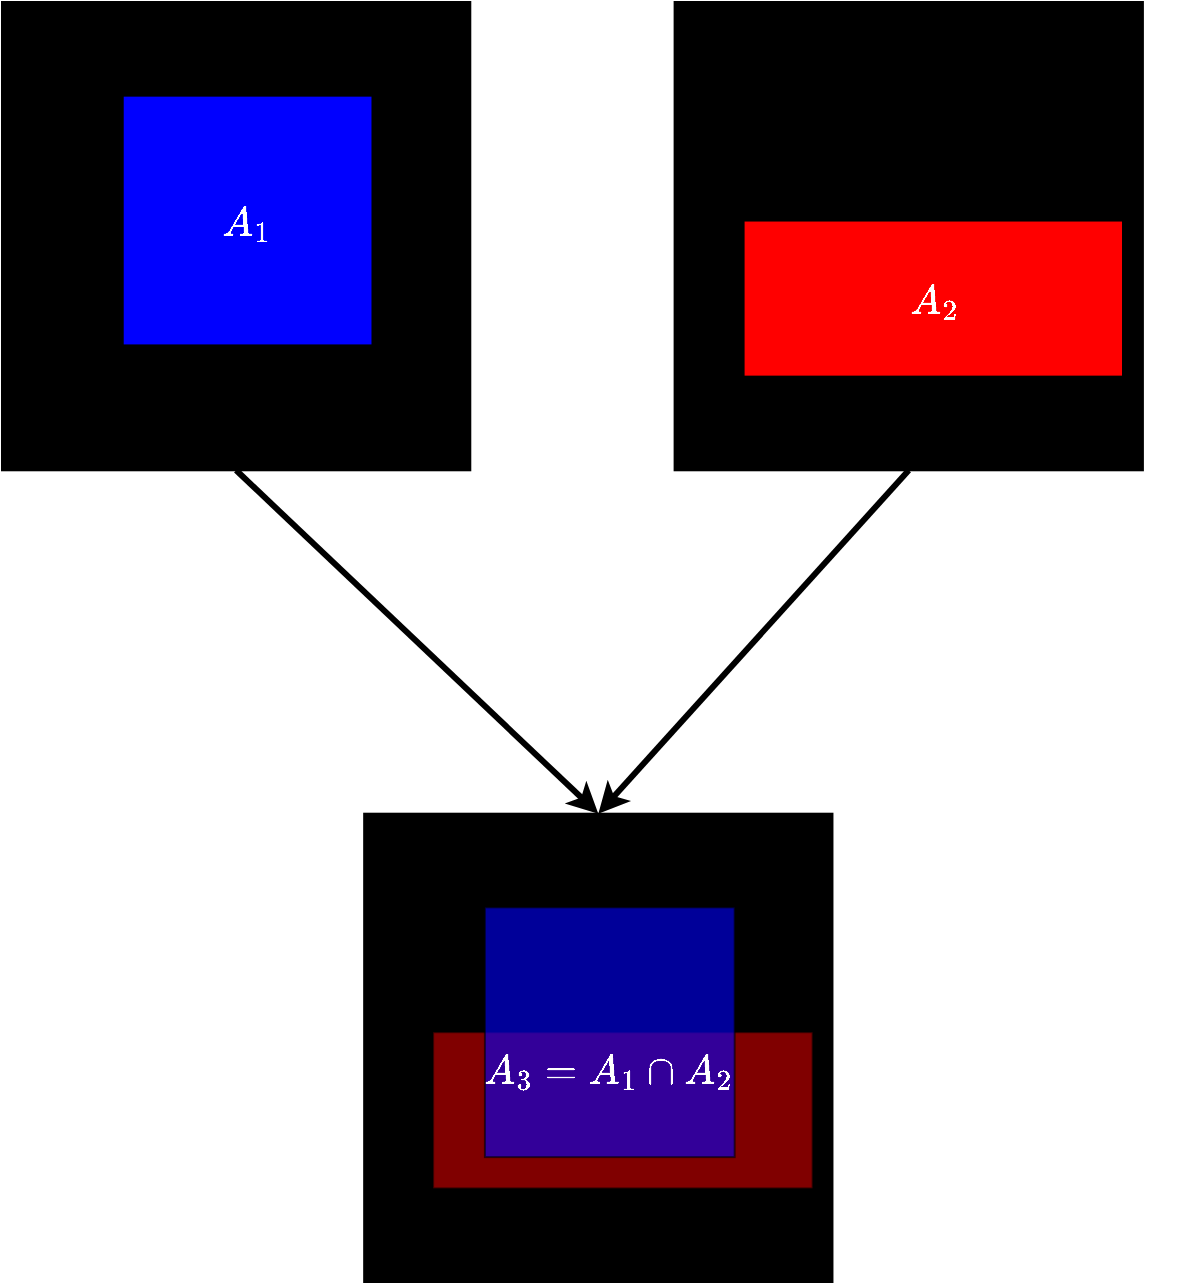 <mxfile version="12.9.6" type="device"><diagram id="mJ7vxMHRevhGS5yn4jrK" name="Page-1"><mxGraphModel dx="946" dy="565" grid="1" gridSize="10" guides="1" tooltips="1" connect="1" arrows="1" fold="1" page="1" pageScale="1" pageWidth="850" pageHeight="1100" math="1" shadow="0"><root><mxCell id="0"/><mxCell id="1" parent="0"/><mxCell id="YpcR1H_FPOwJsgQm0-hk-13" value="" style="group" vertex="1" connectable="0" parent="1"><mxGeometry x="135" y="100" width="595" height="640" as="geometry"/></mxCell><mxCell id="YpcR1H_FPOwJsgQm0-hk-8" value="" style="whiteSpace=wrap;html=1;aspect=fixed;fillColor=#000000;" vertex="1" parent="YpcR1H_FPOwJsgQm0-hk-13"><mxGeometry x="181.087" y="405.854" width="234.146" height="234.146" as="geometry"/></mxCell><mxCell id="YpcR1H_FPOwJsgQm0-hk-9" value="" style="rounded=0;whiteSpace=wrap;html=1;fillColor=#FF0000;opacity=50;" vertex="1" parent="YpcR1H_FPOwJsgQm0-hk-13"><mxGeometry x="215.58" y="515.122" width="189.71" height="78.049" as="geometry"/></mxCell><mxCell id="YpcR1H_FPOwJsgQm0-hk-5" value="" style="whiteSpace=wrap;html=1;aspect=fixed;fillColor=#000000;" vertex="1" parent="YpcR1H_FPOwJsgQm0-hk-13"><mxGeometry x="336.304" width="234.146" height="234.146" as="geometry"/></mxCell><mxCell id="YpcR1H_FPOwJsgQm0-hk-2" value="" style="whiteSpace=wrap;html=1;aspect=fixed;fillColor=#000000;" vertex="1" parent="YpcR1H_FPOwJsgQm0-hk-13"><mxGeometry width="234.146" height="234.146" as="geometry"/></mxCell><mxCell id="YpcR1H_FPOwJsgQm0-hk-1" value="&lt;h1&gt;&lt;font color=&quot;#ffffff&quot; face=&quot;Times New Roman&quot; style=&quot;font-size: 20px&quot;&gt;$$A_1$$&lt;/font&gt;&lt;/h1&gt;" style="whiteSpace=wrap;html=1;aspect=fixed;fillColor=#0000FF;" vertex="1" parent="YpcR1H_FPOwJsgQm0-hk-13"><mxGeometry x="60.362" y="46.829" width="124.878" height="124.878" as="geometry"/></mxCell><mxCell id="YpcR1H_FPOwJsgQm0-hk-4" value="&lt;h1&gt;&lt;font face=&quot;Times New Roman&quot; color=&quot;#ffffff&quot; style=&quot;font-size: 20px&quot;&gt;$$A_2$$&lt;/font&gt;&lt;/h1&gt;" style="rounded=0;whiteSpace=wrap;html=1;fillColor=#FF0000;" vertex="1" parent="YpcR1H_FPOwJsgQm0-hk-13"><mxGeometry x="370.797" y="109.268" width="189.71" height="78.049" as="geometry"/></mxCell><mxCell id="YpcR1H_FPOwJsgQm0-hk-7" value="&lt;h1 style=&quot;font-size: 20px&quot;&gt;&lt;font face=&quot;Times New Roman&quot; color=&quot;#ffffff&quot; style=&quot;font-size: 20px&quot;&gt;&lt;br&gt;&lt;/font&gt;&lt;/h1&gt;&lt;h1 style=&quot;font-size: 20px&quot;&gt;&lt;font face=&quot;Times New Roman&quot; color=&quot;#ffffff&quot; style=&quot;font-size: 20px&quot;&gt;$$A_3=A_1\cap A_2$$&lt;/font&gt;&lt;/h1&gt;" style="whiteSpace=wrap;html=1;aspect=fixed;fillColor=#0000FF;opacity=60;" vertex="1" parent="YpcR1H_FPOwJsgQm0-hk-13"><mxGeometry x="241.449" y="452.683" width="124.878" height="124.878" as="geometry"/></mxCell><mxCell id="YpcR1H_FPOwJsgQm0-hk-10" value="" style="endArrow=classic;html=1;strokeWidth=3;exitX=0.5;exitY=1;exitDx=0;exitDy=0;entryX=0.5;entryY=0;entryDx=0;entryDy=0;" edge="1" parent="YpcR1H_FPOwJsgQm0-hk-13" source="YpcR1H_FPOwJsgQm0-hk-2" target="YpcR1H_FPOwJsgQm0-hk-8"><mxGeometry width="50" height="50" relative="1" as="geometry"><mxPoint x="457.029" y="390.244" as="sourcePoint"/><mxPoint x="543.261" y="312.195" as="targetPoint"/></mxGeometry></mxCell><mxCell id="YpcR1H_FPOwJsgQm0-hk-12" value="" style="endArrow=classic;html=1;strokeWidth=3;exitX=0.5;exitY=1;exitDx=0;exitDy=0;entryX=0.5;entryY=0;entryDx=0;entryDy=0;" edge="1" parent="YpcR1H_FPOwJsgQm0-hk-13" source="YpcR1H_FPOwJsgQm0-hk-5" target="YpcR1H_FPOwJsgQm0-hk-8"><mxGeometry width="50" height="50" relative="1" as="geometry"><mxPoint x="457.029" y="390.244" as="sourcePoint"/><mxPoint x="543.261" y="312.195" as="targetPoint"/></mxGeometry></mxCell></root></mxGraphModel></diagram></mxfile>